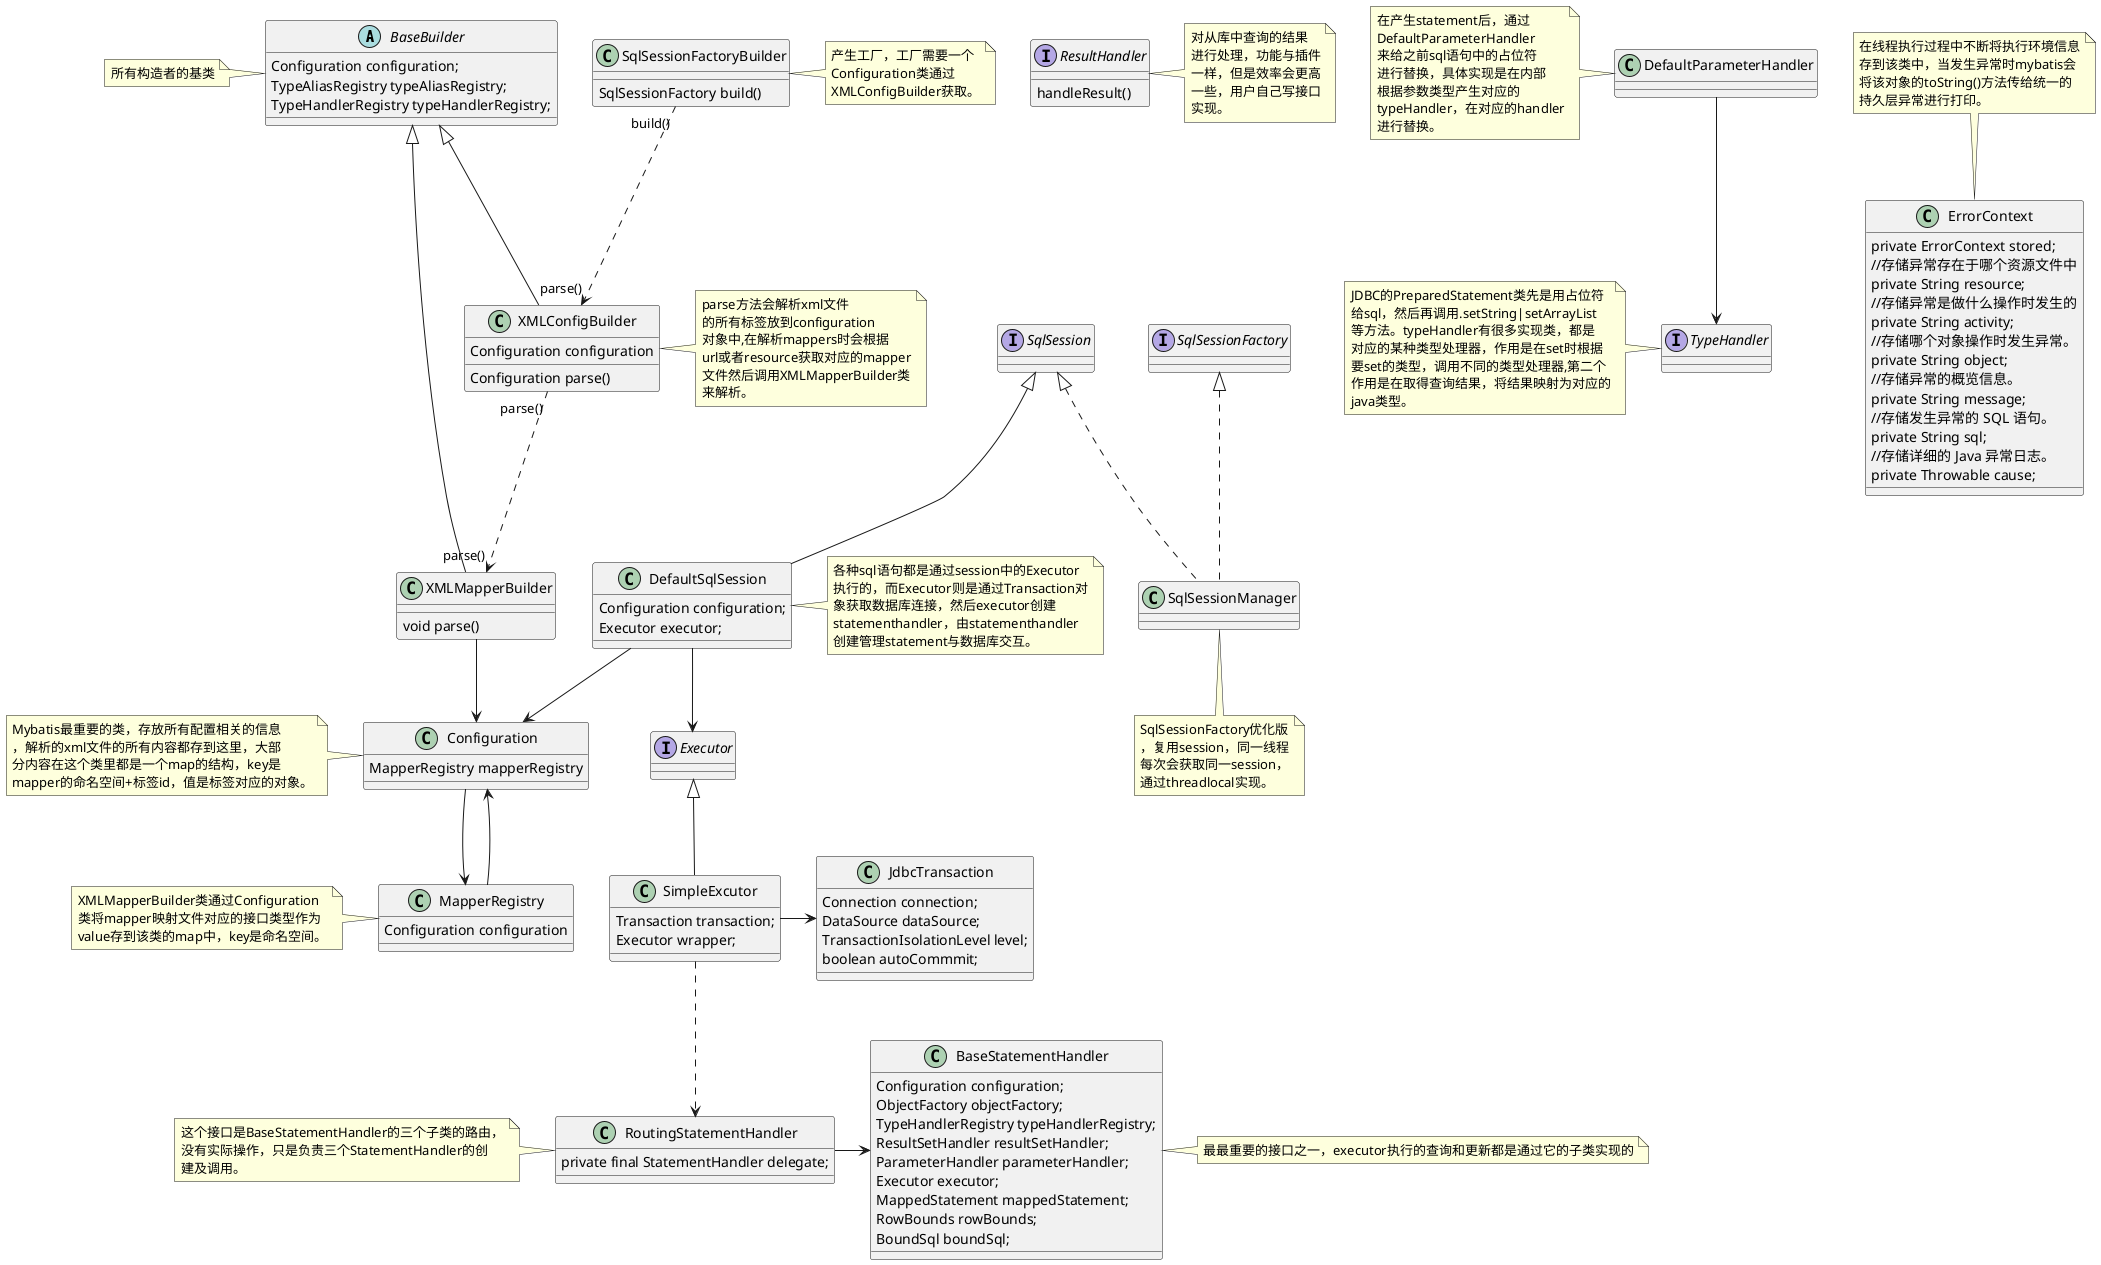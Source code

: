 @startuml

abstract class BaseBuilder{
Configuration configuration;
TypeAliasRegistry typeAliasRegistry;
TypeHandlerRegistry typeHandlerRegistry;
}
note left of BaseBuilder:所有构造者的基类

class SqlSessionFactoryBuilder{
SqlSessionFactory build()
}
note right of SqlSessionFactoryBuilder:产生工厂，工厂需要一个\nConfiguration类通过\nXMLConfigBuilder获取。
SqlSessionFactoryBuilder "build()"..> "parse()"XMLConfigBuilder

class XMLConfigBuilder{
Configuration configuration
Configuration parse()
}
note right of XMLConfigBuilder:parse方法会解析xml文件\n的所有标签放到configuration\n对象中,在解析mappers时会根据\nurl或者resource获取对应的mapper\n文件然后调用XMLMapperBuilder类\n来解析。
XMLConfigBuilder "parse()"..> "parse()"XMLMapperBuilder
BaseBuilder <|-- XMLConfigBuilder

class XMLMapperBuilder{
void parse()
}
BaseBuilder <|-- XMLMapperBuilder
XMLMapperBuilder --> Configuration


class Configuration{
MapperRegistry mapperRegistry
}
Configuration --> MapperRegistry

note left of Configuration: Mybatis最重要的类，存放所有配置相关的信息\n，解析的xml文件的所有内容都存到这里，大部\n分内容在这个类里都是一个map的结构，key是\nmapper的命名空间+标签id，值是标签对应的对象。

class MapperRegistry{
Configuration configuration
}
MapperRegistry --> Configuration
note left of MapperRegistry: XMLMapperBuilder类通过Configuration\n类将mapper映射文件对应的接口类型作为\nvalue存到该类的map中，key是命名空间。

interface SqlSession{
}

class DefaultSqlSession{
Configuration configuration;
Executor executor;
}
SqlSession <|-- DefaultSqlSession
DefaultSqlSession-->Configuration
DefaultSqlSession-->Executor
note right of DefaultSqlSession: 各种sql语句都是通过session中的Executor\n执行的，而Executor则是通过Transaction对\n象获取数据库连接，然后executor创建\nstatementhandler，由statementhandler\n创建管理statement与数据库交互。

class JdbcTransaction{
Connection connection;
DataSource dataSource;
TransactionIsolationLevel level;
boolean autoCommmit;
}

class SimpleExcutor{
Transaction transaction;
Executor wrapper;
}
SimpleExcutor-> JdbcTransaction
Executor<|--SimpleExcutor
SimpleExcutor..>RoutingStatementHandler

interface Executor{
}
class SqlSessionManager implements SqlSessionFactory,SqlSession{
}
note bottom of SqlSessionManager: SqlSessionFactory优化版\n，复用session，同一线程\n每次会获取同一session，\n通过threadlocal实现。

interface ResultHandler{
handleResult()
}
note right of ResultHandler: 对从库中查询的结果\n进行处理，功能与插件\n一样，但是效率会更高\n一些，用户自己写接口\n实现。

interface TypeHandler{

}
note left of TypeHandler: JDBC的PreparedStatement类先是用占位符\n给sql，然后再调用.setString|setArrayList\n等方法。typeHandler有很多实现类，都是\n对应的某种类型处理器，作用是在set时根据\n要set的类型，调用不同的类型处理器,第二个\n作用是在取得查询结果，将结果映射为对应的\njava类型。
class DefaultParameterHandler{

}
note left of DefaultParameterHandler: 在产生statement后，通过\nDefaultParameterHandler\n来给之前sql语句中的占位符\n进行替换，具体实现是在内部\n根据参数类型产生对应的\ntypeHandler，在对应的handler\n进行替换。
DefaultParameterHandler--> TypeHandler

class BaseStatementHandler{
  Configuration configuration;
  ObjectFactory objectFactory;
  TypeHandlerRegistry typeHandlerRegistry;
  ResultSetHandler resultSetHandler;
  ParameterHandler parameterHandler;
  Executor executor;
  MappedStatement mappedStatement;
  RowBounds rowBounds;
  BoundSql boundSql;
}
note right of BaseStatementHandler:最最重要的接口之一，executor执行的查询和更新都是通过它的子类实现的

class RoutingStatementHandler{
  private final StatementHandler delegate;
}
RoutingStatementHandler->BaseStatementHandler
note left of RoutingStatementHandler:这个接口是BaseStatementHandler的三个子类的路由，\n没有实际操作，只是负责三个StatementHandler的创\n建及调用。

class ErrorContext{
  private ErrorContext stored;
  //存储异常存在于哪个资源文件中
  private String resource;
  //存储异常是做什么操作时发生的
  private String activity;
  //存储哪个对象操作时发生异常。
  private String object;
  //存储异常的概览信息。
  private String message;
  //存储发生异常的 SQL 语句。
  private String sql;
  //存储详细的 Java 异常日志。
  private Throwable cause;
}
note top of ErrorContext:在线程执行过程中不断将执行环境信息\n存到该类中，当发生异常时mybatis会\n将该对象的toString()方法传给统一的\n持久层异常进行打印。
@enduml